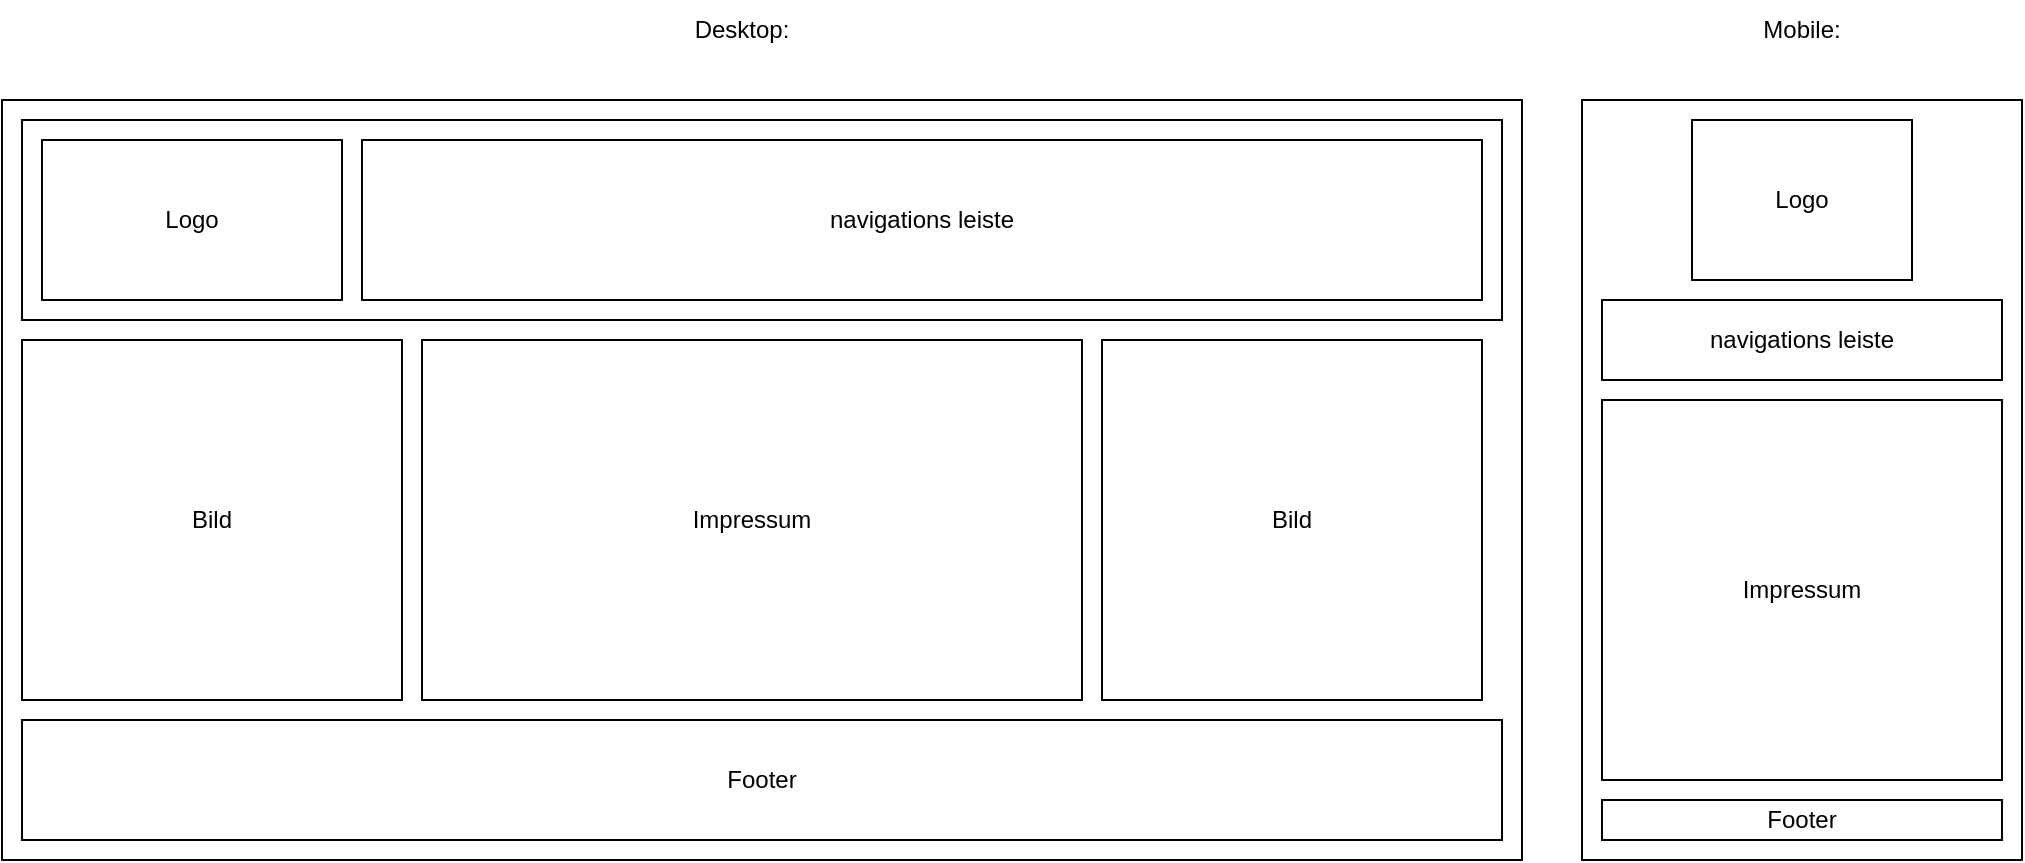 <mxfile version="21.8.2" type="device">
  <diagram name="Seite-1" id="wP41rJuRS_-0TY6zwb9M">
    <mxGraphModel dx="1434" dy="782" grid="1" gridSize="10" guides="1" tooltips="1" connect="1" arrows="1" fold="1" page="1" pageScale="1" pageWidth="827" pageHeight="1169" math="0" shadow="0">
      <root>
        <mxCell id="0" />
        <mxCell id="1" parent="0" />
        <mxCell id="fENqvdPFL-bFql9gk0Tn-1" value="" style="rounded=0;whiteSpace=wrap;html=1;" parent="1" vertex="1">
          <mxGeometry x="80" y="90" width="760" height="380" as="geometry" />
        </mxCell>
        <mxCell id="fENqvdPFL-bFql9gk0Tn-4" value="Footer" style="rounded=0;whiteSpace=wrap;html=1;" parent="1" vertex="1">
          <mxGeometry x="90" y="400" width="740" height="60" as="geometry" />
        </mxCell>
        <mxCell id="fENqvdPFL-bFql9gk0Tn-5" value="" style="rounded=0;whiteSpace=wrap;html=1;" parent="1" vertex="1">
          <mxGeometry x="90" y="100" width="740" height="100" as="geometry" />
        </mxCell>
        <mxCell id="fENqvdPFL-bFql9gk0Tn-3" value="navigations leiste" style="rounded=0;whiteSpace=wrap;html=1;" parent="1" vertex="1">
          <mxGeometry x="260" y="110" width="560" height="80" as="geometry" />
        </mxCell>
        <mxCell id="fENqvdPFL-bFql9gk0Tn-8" value="" style="rounded=0;whiteSpace=wrap;html=1;" parent="1" vertex="1">
          <mxGeometry x="870" y="90" width="220" height="380" as="geometry" />
        </mxCell>
        <mxCell id="fENqvdPFL-bFql9gk0Tn-9" value="Logo" style="rounded=0;whiteSpace=wrap;html=1;" parent="1" vertex="1">
          <mxGeometry x="100" y="110" width="150" height="80" as="geometry" />
        </mxCell>
        <mxCell id="fENqvdPFL-bFql9gk0Tn-2" value="Logo" style="rounded=0;whiteSpace=wrap;html=1;" parent="1" vertex="1">
          <mxGeometry x="925" y="100" width="110" height="80" as="geometry" />
        </mxCell>
        <mxCell id="fENqvdPFL-bFql9gk0Tn-10" value="navigations leiste" style="rounded=0;whiteSpace=wrap;html=1;" parent="1" vertex="1">
          <mxGeometry x="880" y="190" width="200" height="40" as="geometry" />
        </mxCell>
        <mxCell id="fENqvdPFL-bFql9gk0Tn-12" value="Footer" style="rounded=0;whiteSpace=wrap;html=1;" parent="1" vertex="1">
          <mxGeometry x="880" y="440" width="200" height="20" as="geometry" />
        </mxCell>
        <mxCell id="fENqvdPFL-bFql9gk0Tn-13" value="Impressum" style="rounded=0;whiteSpace=wrap;html=1;" parent="1" vertex="1">
          <mxGeometry x="880" y="240" width="200" height="190" as="geometry" />
        </mxCell>
        <mxCell id="fENqvdPFL-bFql9gk0Tn-14" value="&lt;div&gt;Desktop:&lt;/div&gt;" style="text;html=1;strokeColor=none;fillColor=none;align=center;verticalAlign=middle;whiteSpace=wrap;rounded=0;" parent="1" vertex="1">
          <mxGeometry x="420" y="40" width="60" height="30" as="geometry" />
        </mxCell>
        <mxCell id="fENqvdPFL-bFql9gk0Tn-15" value="&lt;div&gt;Mobile:&lt;/div&gt;" style="text;html=1;strokeColor=none;fillColor=none;align=center;verticalAlign=middle;whiteSpace=wrap;rounded=0;" parent="1" vertex="1">
          <mxGeometry x="950" y="40" width="60" height="30" as="geometry" />
        </mxCell>
        <mxCell id="3oUx6ZXIOw1xZclgDO2O-4" value="Impressum" style="rounded=0;whiteSpace=wrap;html=1;" vertex="1" parent="1">
          <mxGeometry x="290" y="210" width="330" height="180" as="geometry" />
        </mxCell>
        <mxCell id="3oUx6ZXIOw1xZclgDO2O-5" value="Bild" style="rounded=0;whiteSpace=wrap;html=1;" vertex="1" parent="1">
          <mxGeometry x="90" y="210" width="190" height="180" as="geometry" />
        </mxCell>
        <mxCell id="3oUx6ZXIOw1xZclgDO2O-22" value="Bild" style="rounded=0;whiteSpace=wrap;html=1;" vertex="1" parent="1">
          <mxGeometry x="630" y="210" width="190" height="180" as="geometry" />
        </mxCell>
      </root>
    </mxGraphModel>
  </diagram>
</mxfile>

